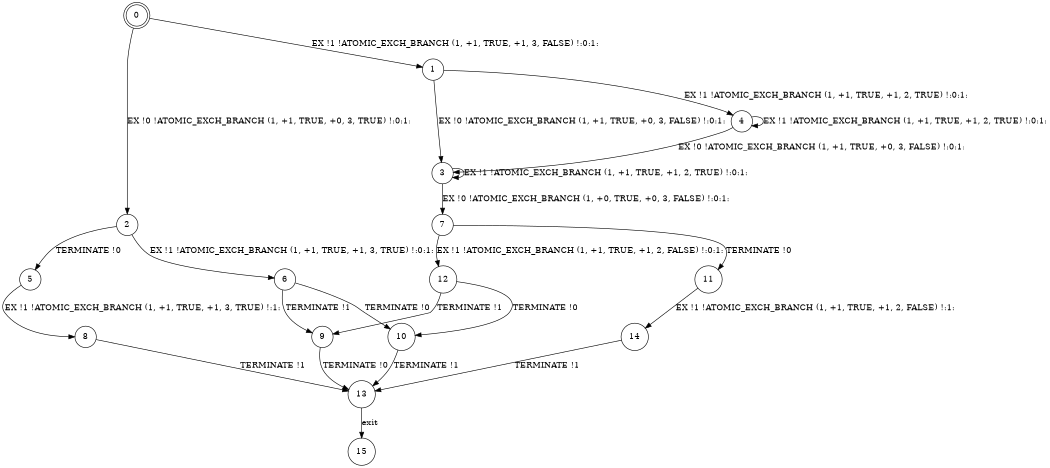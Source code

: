 digraph BCG {
size = "7, 10.5";
center = TRUE;
node [shape = circle];
0 [peripheries = 2];
0 -> 1 [label = "EX !1 !ATOMIC_EXCH_BRANCH (1, +1, TRUE, +1, 3, FALSE) !:0:1:"];
0 -> 2 [label = "EX !0 !ATOMIC_EXCH_BRANCH (1, +1, TRUE, +0, 3, TRUE) !:0:1:"];
1 -> 3 [label = "EX !0 !ATOMIC_EXCH_BRANCH (1, +1, TRUE, +0, 3, FALSE) !:0:1:"];
1 -> 4 [label = "EX !1 !ATOMIC_EXCH_BRANCH (1, +1, TRUE, +1, 2, TRUE) !:0:1:"];
2 -> 5 [label = "TERMINATE !0"];
2 -> 6 [label = "EX !1 !ATOMIC_EXCH_BRANCH (1, +1, TRUE, +1, 3, TRUE) !:0:1:"];
3 -> 3 [label = "EX !1 !ATOMIC_EXCH_BRANCH (1, +1, TRUE, +1, 2, TRUE) !:0:1:"];
3 -> 7 [label = "EX !0 !ATOMIC_EXCH_BRANCH (1, +0, TRUE, +0, 3, FALSE) !:0:1:"];
4 -> 3 [label = "EX !0 !ATOMIC_EXCH_BRANCH (1, +1, TRUE, +0, 3, FALSE) !:0:1:"];
4 -> 4 [label = "EX !1 !ATOMIC_EXCH_BRANCH (1, +1, TRUE, +1, 2, TRUE) !:0:1:"];
5 -> 8 [label = "EX !1 !ATOMIC_EXCH_BRANCH (1, +1, TRUE, +1, 3, TRUE) !:1:"];
6 -> 9 [label = "TERMINATE !1"];
6 -> 10 [label = "TERMINATE !0"];
7 -> 11 [label = "TERMINATE !0"];
7 -> 12 [label = "EX !1 !ATOMIC_EXCH_BRANCH (1, +1, TRUE, +1, 2, FALSE) !:0:1:"];
8 -> 13 [label = "TERMINATE !1"];
9 -> 13 [label = "TERMINATE !0"];
10 -> 13 [label = "TERMINATE !1"];
11 -> 14 [label = "EX !1 !ATOMIC_EXCH_BRANCH (1, +1, TRUE, +1, 2, FALSE) !:1:"];
12 -> 9 [label = "TERMINATE !1"];
12 -> 10 [label = "TERMINATE !0"];
13 -> 15 [label = "exit"];
14 -> 13 [label = "TERMINATE !1"];
}
